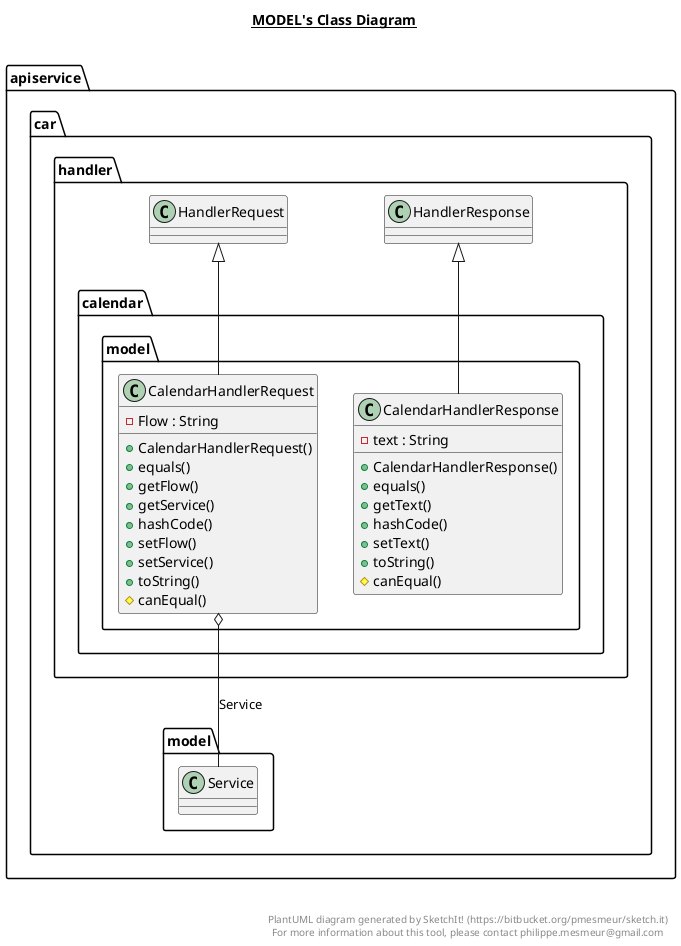 @startuml

title __MODEL's Class Diagram__\n

  namespace apiservice.car {
    namespace handler {
      namespace calendar {
        namespace model {
          class apiservice.car.handler.calendar.model.CalendarHandlerRequest {
              - Flow : String
              + CalendarHandlerRequest()
              + equals()
              + getFlow()
              + getService()
              + hashCode()
              + setFlow()
              + setService()
              + toString()
              # canEqual()
          }
        }
      }
    }
  }
  

  namespace apiservice.car {
    namespace handler {
      namespace calendar {
        namespace model {
          class apiservice.car.handler.calendar.model.CalendarHandlerResponse {
              - text : String
              + CalendarHandlerResponse()
              + equals()
              + getText()
              + hashCode()
              + setText()
              + toString()
              # canEqual()
          }
        }
      }
    }
  }
  

  apiservice.car.handler.calendar.model.CalendarHandlerRequest -up-|> apiservice.car.handler.HandlerRequest
  apiservice.car.handler.calendar.model.CalendarHandlerRequest o-- apiservice.car.model.Service : Service
  apiservice.car.handler.calendar.model.CalendarHandlerResponse -up-|> apiservice.car.handler.HandlerResponse


right footer


PlantUML diagram generated by SketchIt! (https://bitbucket.org/pmesmeur/sketch.it)
For more information about this tool, please contact philippe.mesmeur@gmail.com
endfooter

@enduml
